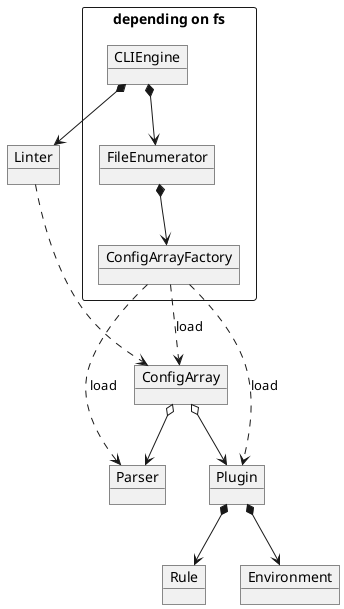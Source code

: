 @startuml
rectangle "depending on fs" {
  object CLIEngine
  object FileEnumerator
  object ConfigArrayFactory
}
object Linter
object ConfigArray
object Parser
object Plugin
object Rule
object Environment

CLIEngine *--> Linter
CLIEngine *--> FileEnumerator
Linter ..> ConfigArray
FileEnumerator *--> ConfigArrayFactory
ConfigArrayFactory ..> ConfigArray : "load"
ConfigArrayFactory ..> Parser : "load"
ConfigArrayFactory ..> Plugin : "load"
ConfigArray o--> Parser
ConfigArray o--> Plugin
Plugin *--> Rule
Plugin *--> Environment
@enduml
